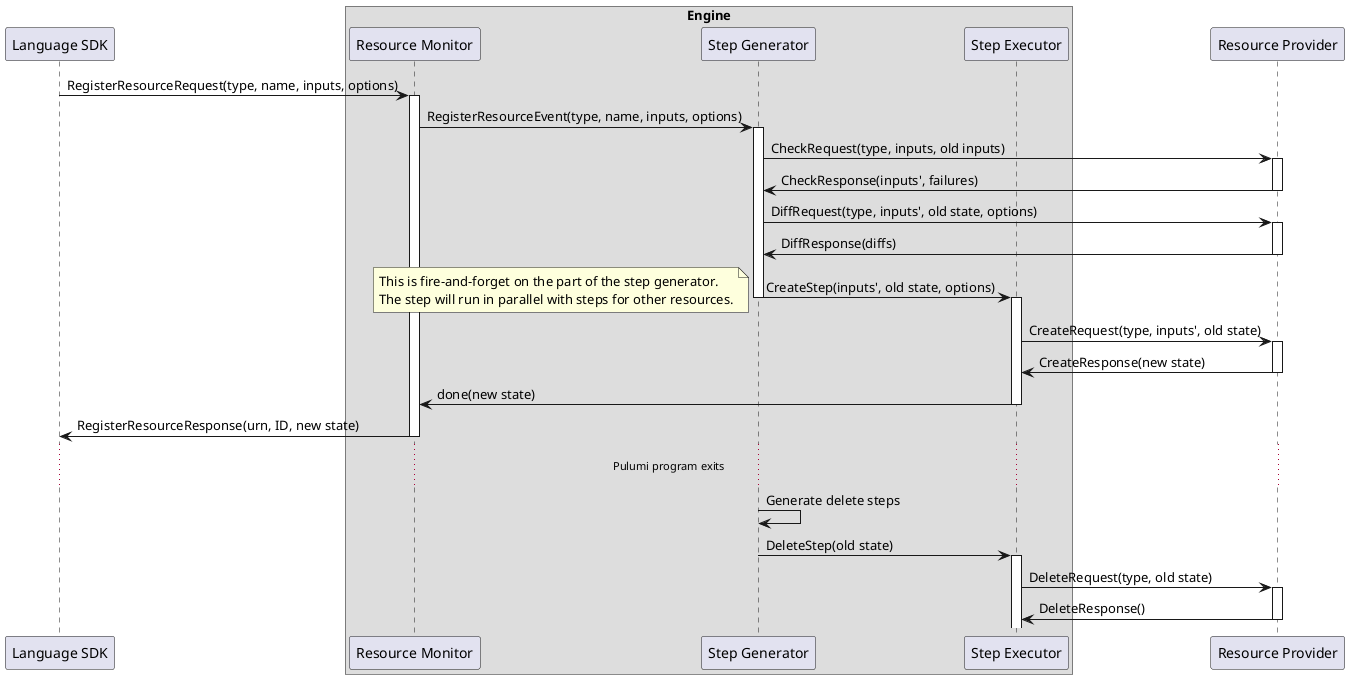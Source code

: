 @startuml
participant "Language SDK" order 10
box "Engine"
participant "Resource Monitor" order 15
participant "Step Generator" order 20
participant "Step Executor" order 25
end box
participant "Resource Provider" order 30

"Language SDK" -> "Resource Monitor" ++ : RegisterResourceRequest(type, name, inputs, options)
"Resource Monitor" -> "Step Generator" ++ : RegisterResourceEvent(type, name, inputs, options)
"Step Generator" -> "Resource Provider" ++ : CheckRequest(type, inputs, old inputs)
"Step Generator" <- "Resource Provider" -- : CheckResponse(inputs', failures)
"Step Generator" -> "Resource Provider" ++ : DiffRequest(type, inputs', old state, options)
"Step Generator" <- "Resource Provider" -- : DiffResponse(diffs)
"Step Generator" -> "Step Executor" --++ : CreateStep(inputs', old state, options)
note left
	This is fire-and-forget on the part of the step generator.
	The step will run in parallel with steps for other resources.
end note
"Step Executor" -> "Resource Provider" ++ : CreateRequest(type, inputs', old state)
"Step Executor" <- "Resource Provider" -- : CreateResponse(new state)
"Resource Monitor" <- "Step Executor" -- : done(new state)
"Language SDK" <- "Resource Monitor" -- : RegisterResourceResponse(urn, ID, new state)
...Pulumi program exits...
"Step Generator" -> "Step Generator": Generate delete steps
"Step Generator" -> "Step Executor" ++ : DeleteStep(old state)
"Step Executor" -> "Resource Provider" ++ : DeleteRequest(type, old state)
"Step Executor" <- "Resource Provider" -- : DeleteResponse()
@enduml
